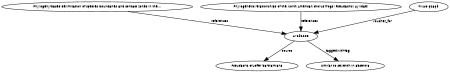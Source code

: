 digraph G {
size="3,3";
node [fontsize=7, fontname="Helvetica"];
edge [fontsize=7, fontname="Helvetica"];
node0 [label="AY291103", width=0.27433100247,height=0.27433100247];
node1 [label="Phylogeny-based delimitation of species boundaries and contact zones in the...", width=0.27433100247,height=0.27433100247];
node2 [label="Phylogenetic relationships of the North American chorus frogs (Pseudacris: Hylidae)", width=0.27433100247,height=0.27433100247];
node3 [label="TNHC 62369", width=0.27433100247,height=0.27433100247];
node4 [label="Pseudacris crucifer bartramiana", width=0.27433100247,height=0.27433100247];
node5 [label="similar to seventh in absentia", width=0.27433100247,height=0.27433100247];
node1 -> node0 [label="references"];
node2 -> node0 [label="references"];
node3 -> node0 [label="voucher_for"];
node0 -> node4 [label="source"];
node0 -> node5 [label="taggedWithTag"];
}

